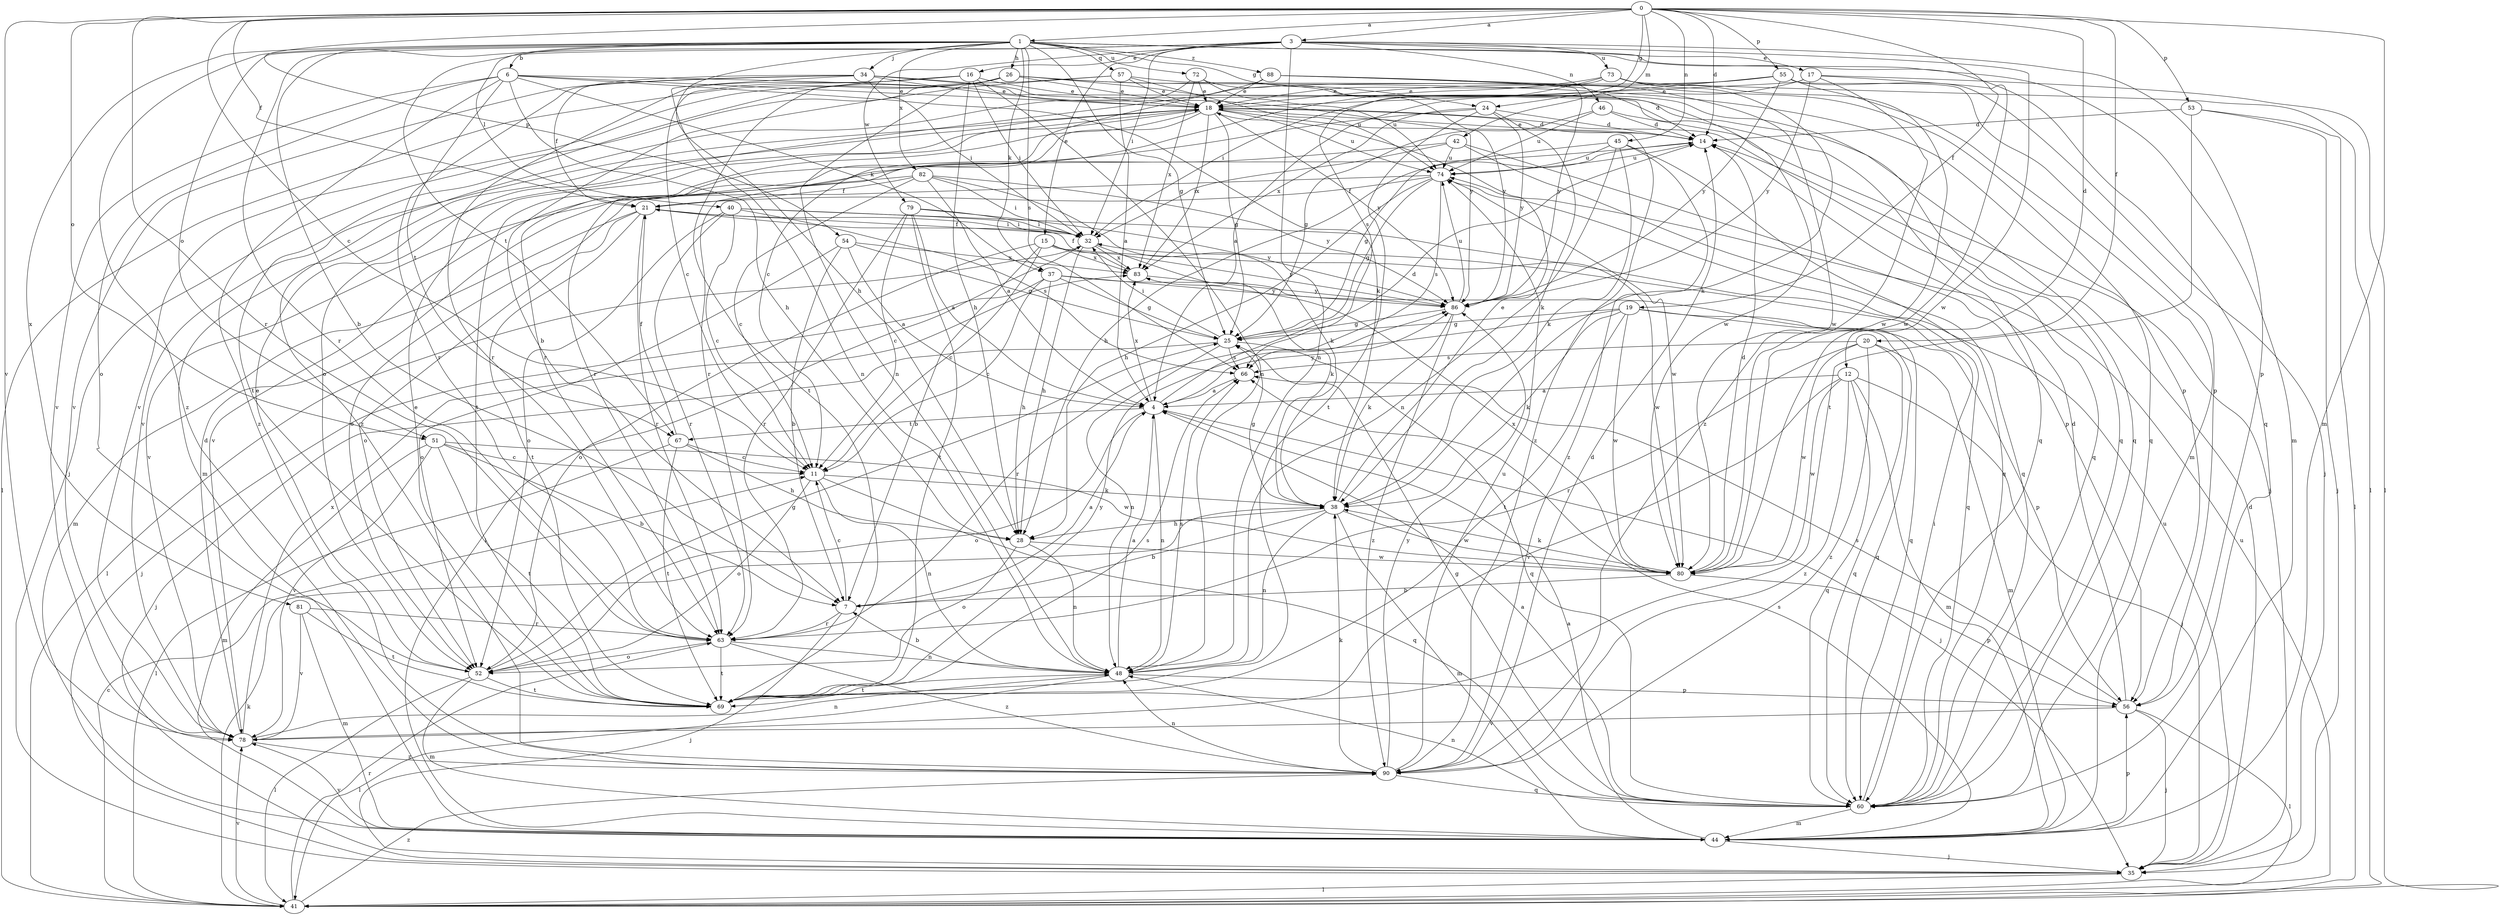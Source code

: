 strict digraph  {
0;
1;
3;
4;
6;
7;
11;
12;
14;
15;
16;
17;
18;
19;
20;
21;
24;
25;
26;
28;
32;
34;
35;
37;
38;
40;
41;
42;
44;
45;
46;
48;
51;
52;
53;
54;
55;
56;
57;
60;
63;
66;
67;
69;
72;
73;
74;
78;
79;
80;
81;
82;
83;
86;
88;
90;
0 -> 1  [label=a];
0 -> 3  [label=a];
0 -> 11  [label=c];
0 -> 12  [label=d];
0 -> 14  [label=d];
0 -> 19  [label=f];
0 -> 20  [label=f];
0 -> 21  [label=f];
0 -> 24  [label=g];
0 -> 42  [label=m];
0 -> 44  [label=m];
0 -> 45  [label=n];
0 -> 51  [label=o];
0 -> 53  [label=p];
0 -> 54  [label=p];
0 -> 55  [label=p];
0 -> 63  [label=r];
0 -> 78  [label=v];
1 -> 6  [label=b];
1 -> 24  [label=g];
1 -> 25  [label=g];
1 -> 26  [label=h];
1 -> 28  [label=h];
1 -> 34  [label=j];
1 -> 37  [label=k];
1 -> 40  [label=l];
1 -> 44  [label=m];
1 -> 51  [label=o];
1 -> 57  [label=q];
1 -> 60  [label=q];
1 -> 63  [label=r];
1 -> 66  [label=s];
1 -> 72  [label=u];
1 -> 81  [label=x];
1 -> 82  [label=x];
1 -> 88  [label=z];
1 -> 90  [label=z];
3 -> 7  [label=b];
3 -> 15  [label=e];
3 -> 16  [label=e];
3 -> 17  [label=e];
3 -> 32  [label=i];
3 -> 46  [label=n];
3 -> 48  [label=n];
3 -> 56  [label=p];
3 -> 67  [label=t];
3 -> 73  [label=u];
3 -> 79  [label=w];
3 -> 80  [label=w];
4 -> 14  [label=d];
4 -> 35  [label=j];
4 -> 48  [label=n];
4 -> 52  [label=o];
4 -> 67  [label=t];
4 -> 83  [label=x];
4 -> 86  [label=y];
6 -> 18  [label=e];
6 -> 28  [label=h];
6 -> 37  [label=k];
6 -> 38  [label=k];
6 -> 52  [label=o];
6 -> 60  [label=q];
6 -> 67  [label=t];
6 -> 78  [label=v];
6 -> 90  [label=z];
7 -> 4  [label=a];
7 -> 11  [label=c];
7 -> 35  [label=j];
7 -> 63  [label=r];
11 -> 38  [label=k];
11 -> 48  [label=n];
11 -> 52  [label=o];
11 -> 60  [label=q];
12 -> 4  [label=a];
12 -> 35  [label=j];
12 -> 44  [label=m];
12 -> 60  [label=q];
12 -> 78  [label=v];
12 -> 80  [label=w];
12 -> 90  [label=z];
14 -> 18  [label=e];
14 -> 28  [label=h];
14 -> 74  [label=u];
15 -> 7  [label=b];
15 -> 11  [label=c];
15 -> 52  [label=o];
15 -> 80  [label=w];
15 -> 83  [label=x];
15 -> 86  [label=y];
16 -> 11  [label=c];
16 -> 18  [label=e];
16 -> 28  [label=h];
16 -> 32  [label=i];
16 -> 48  [label=n];
16 -> 63  [label=r];
16 -> 69  [label=t];
17 -> 4  [label=a];
17 -> 18  [label=e];
17 -> 41  [label=l];
17 -> 80  [label=w];
17 -> 86  [label=y];
17 -> 90  [label=z];
18 -> 14  [label=d];
18 -> 25  [label=g];
18 -> 44  [label=m];
18 -> 60  [label=q];
18 -> 63  [label=r];
18 -> 69  [label=t];
18 -> 74  [label=u];
18 -> 78  [label=v];
18 -> 83  [label=x];
18 -> 86  [label=y];
18 -> 90  [label=z];
19 -> 25  [label=g];
19 -> 38  [label=k];
19 -> 56  [label=p];
19 -> 60  [label=q];
19 -> 63  [label=r];
19 -> 69  [label=t];
19 -> 80  [label=w];
20 -> 44  [label=m];
20 -> 60  [label=q];
20 -> 63  [label=r];
20 -> 66  [label=s];
20 -> 80  [label=w];
20 -> 90  [label=z];
21 -> 32  [label=i];
21 -> 44  [label=m];
21 -> 52  [label=o];
21 -> 63  [label=r];
21 -> 69  [label=t];
24 -> 14  [label=d];
24 -> 38  [label=k];
24 -> 63  [label=r];
24 -> 69  [label=t];
24 -> 83  [label=x];
24 -> 86  [label=y];
25 -> 32  [label=i];
25 -> 35  [label=j];
25 -> 48  [label=n];
25 -> 60  [label=q];
25 -> 66  [label=s];
26 -> 18  [label=e];
26 -> 41  [label=l];
26 -> 48  [label=n];
26 -> 56  [label=p];
26 -> 60  [label=q];
26 -> 69  [label=t];
26 -> 78  [label=v];
26 -> 80  [label=w];
28 -> 48  [label=n];
28 -> 52  [label=o];
28 -> 80  [label=w];
32 -> 21  [label=f];
32 -> 28  [label=h];
32 -> 38  [label=k];
32 -> 41  [label=l];
32 -> 83  [label=x];
34 -> 18  [label=e];
34 -> 21  [label=f];
34 -> 32  [label=i];
34 -> 48  [label=n];
34 -> 60  [label=q];
34 -> 63  [label=r];
34 -> 78  [label=v];
34 -> 86  [label=y];
35 -> 14  [label=d];
35 -> 41  [label=l];
35 -> 74  [label=u];
37 -> 11  [label=c];
37 -> 25  [label=g];
37 -> 28  [label=h];
37 -> 35  [label=j];
37 -> 60  [label=q];
37 -> 86  [label=y];
38 -> 7  [label=b];
38 -> 18  [label=e];
38 -> 25  [label=g];
38 -> 28  [label=h];
38 -> 44  [label=m];
38 -> 48  [label=n];
38 -> 80  [label=w];
40 -> 11  [label=c];
40 -> 32  [label=i];
40 -> 52  [label=o];
40 -> 60  [label=q];
40 -> 63  [label=r];
40 -> 66  [label=s];
41 -> 11  [label=c];
41 -> 38  [label=k];
41 -> 63  [label=r];
41 -> 74  [label=u];
41 -> 78  [label=v];
41 -> 90  [label=z];
42 -> 32  [label=i];
42 -> 56  [label=p];
42 -> 60  [label=q];
42 -> 74  [label=u];
42 -> 78  [label=v];
44 -> 4  [label=a];
44 -> 32  [label=i];
44 -> 35  [label=j];
44 -> 56  [label=p];
44 -> 66  [label=s];
44 -> 78  [label=v];
45 -> 25  [label=g];
45 -> 38  [label=k];
45 -> 48  [label=n];
45 -> 60  [label=q];
45 -> 74  [label=u];
45 -> 90  [label=z];
46 -> 14  [label=d];
46 -> 25  [label=g];
46 -> 35  [label=j];
46 -> 74  [label=u];
48 -> 4  [label=a];
48 -> 7  [label=b];
48 -> 41  [label=l];
48 -> 56  [label=p];
48 -> 66  [label=s];
48 -> 69  [label=t];
51 -> 7  [label=b];
51 -> 11  [label=c];
51 -> 44  [label=m];
51 -> 69  [label=t];
51 -> 78  [label=v];
51 -> 80  [label=w];
52 -> 18  [label=e];
52 -> 25  [label=g];
52 -> 41  [label=l];
52 -> 44  [label=m];
52 -> 69  [label=t];
53 -> 14  [label=d];
53 -> 35  [label=j];
53 -> 41  [label=l];
53 -> 69  [label=t];
54 -> 4  [label=a];
54 -> 7  [label=b];
54 -> 25  [label=g];
54 -> 52  [label=o];
54 -> 83  [label=x];
55 -> 18  [label=e];
55 -> 32  [label=i];
55 -> 35  [label=j];
55 -> 44  [label=m];
55 -> 52  [label=o];
55 -> 56  [label=p];
55 -> 86  [label=y];
56 -> 14  [label=d];
56 -> 35  [label=j];
56 -> 41  [label=l];
56 -> 66  [label=s];
56 -> 78  [label=v];
57 -> 4  [label=a];
57 -> 7  [label=b];
57 -> 18  [label=e];
57 -> 35  [label=j];
57 -> 74  [label=u];
57 -> 80  [label=w];
60 -> 4  [label=a];
60 -> 25  [label=g];
60 -> 32  [label=i];
60 -> 44  [label=m];
60 -> 48  [label=n];
63 -> 48  [label=n];
63 -> 52  [label=o];
63 -> 69  [label=t];
63 -> 90  [label=z];
66 -> 4  [label=a];
67 -> 11  [label=c];
67 -> 21  [label=f];
67 -> 28  [label=h];
67 -> 41  [label=l];
67 -> 69  [label=t];
69 -> 18  [label=e];
69 -> 66  [label=s];
69 -> 86  [label=y];
72 -> 18  [label=e];
72 -> 74  [label=u];
72 -> 83  [label=x];
72 -> 86  [label=y];
72 -> 90  [label=z];
73 -> 11  [label=c];
73 -> 18  [label=e];
73 -> 38  [label=k];
73 -> 41  [label=l];
73 -> 66  [label=s];
73 -> 80  [label=w];
74 -> 21  [label=f];
74 -> 25  [label=g];
74 -> 28  [label=h];
74 -> 52  [label=o];
74 -> 66  [label=s];
74 -> 80  [label=w];
78 -> 14  [label=d];
78 -> 48  [label=n];
78 -> 83  [label=x];
78 -> 90  [label=z];
79 -> 4  [label=a];
79 -> 11  [label=c];
79 -> 32  [label=i];
79 -> 63  [label=r];
79 -> 69  [label=t];
79 -> 86  [label=y];
80 -> 7  [label=b];
80 -> 14  [label=d];
80 -> 38  [label=k];
80 -> 56  [label=p];
80 -> 83  [label=x];
81 -> 44  [label=m];
81 -> 63  [label=r];
81 -> 69  [label=t];
81 -> 78  [label=v];
82 -> 4  [label=a];
82 -> 11  [label=c];
82 -> 21  [label=f];
82 -> 32  [label=i];
82 -> 38  [label=k];
82 -> 78  [label=v];
82 -> 86  [label=y];
83 -> 21  [label=f];
83 -> 86  [label=y];
86 -> 25  [label=g];
86 -> 38  [label=k];
86 -> 74  [label=u];
86 -> 90  [label=z];
88 -> 14  [label=d];
88 -> 18  [label=e];
88 -> 60  [label=q];
88 -> 63  [label=r];
88 -> 86  [label=y];
90 -> 14  [label=d];
90 -> 38  [label=k];
90 -> 48  [label=n];
90 -> 60  [label=q];
90 -> 74  [label=u];
90 -> 86  [label=y];
}
